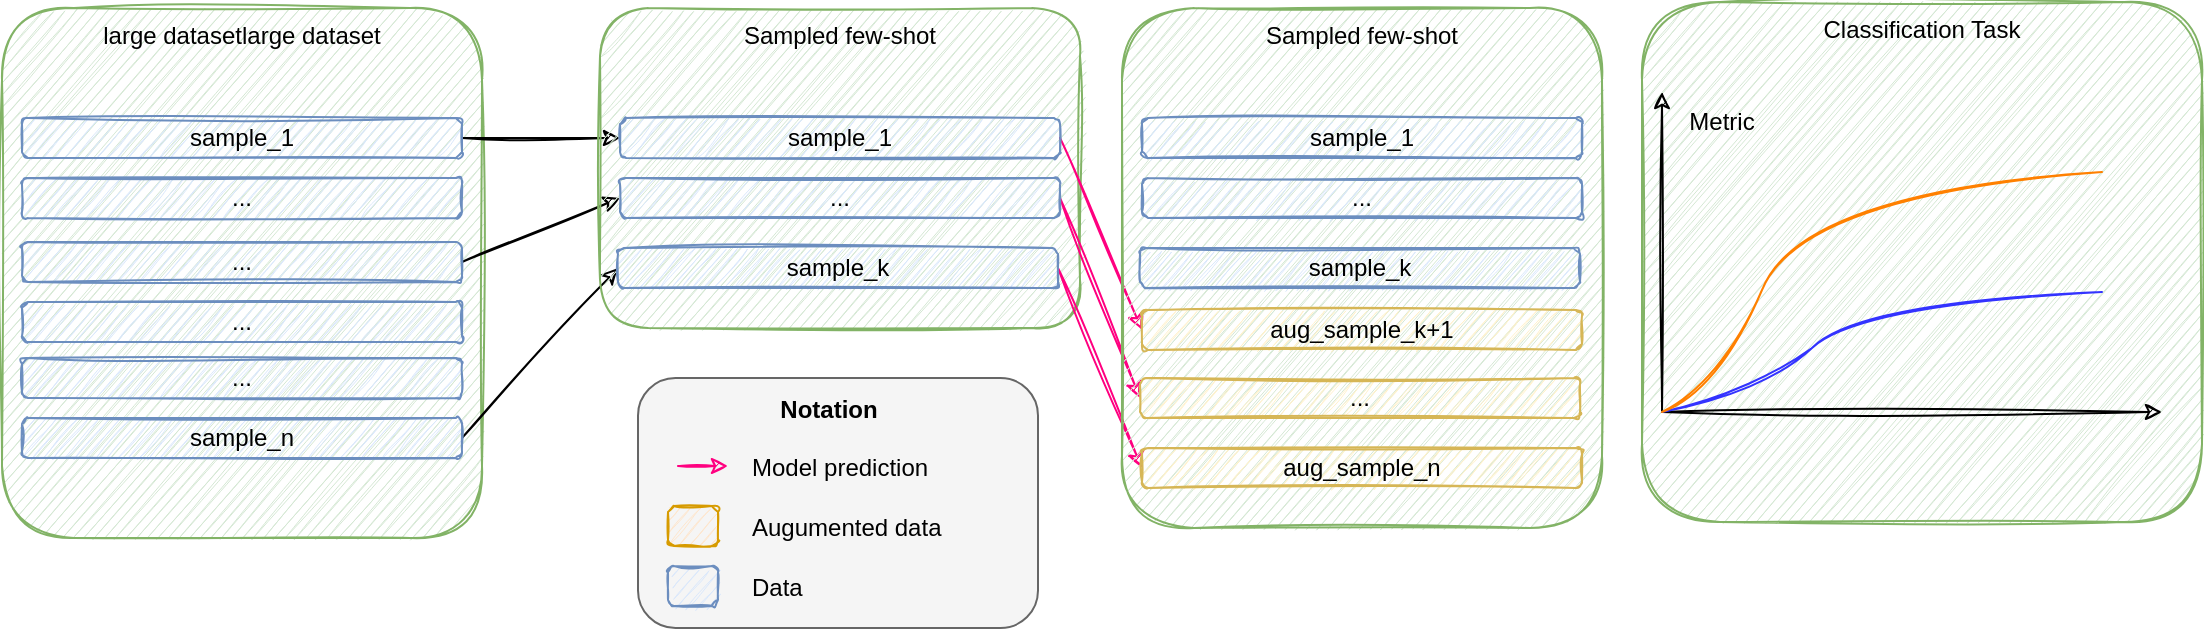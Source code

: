 <mxfile scale="20" border="0"><diagram id="JiY-4NT--k2RLMTN0FeM" name="Page-1"><mxGraphModel dx="1389" dy="1071" grid="1" gridSize="10" guides="1" tooltips="1" connect="1" arrows="1" fold="1" page="1" pageScale="1" pageWidth="413" pageHeight="583" math="0" shadow="0"><root><mxCell id="0"/><mxCell id="1" parent="0"/><mxCell id="2" value="large datasetlarge dataset" style="rounded=1;whiteSpace=wrap;html=1;verticalAlign=top;fillColor=#d5e8d4;strokeColor=#82b366;sketch=1;" parent="1" vertex="1"><mxGeometry x="270" y="-200" width="240" height="265" as="geometry"/></mxCell><mxCell id="3" style="edgeStyle=none;html=1;exitX=1;exitY=0.5;exitDx=0;exitDy=0;entryX=0;entryY=0.5;entryDx=0;entryDy=0;sketch=1;" parent="1" source="4" target="14" edge="1"><mxGeometry relative="1" as="geometry"/></mxCell><mxCell id="4" value="&lt;span&gt;sample_1&lt;/span&gt;" style="rounded=1;whiteSpace=wrap;html=1;fillColor=#dae8fc;strokeColor=#6c8ebf;sketch=1;" parent="1" vertex="1"><mxGeometry x="280" y="-145" width="220" height="20" as="geometry"/></mxCell><mxCell id="5" value="..." style="rounded=1;whiteSpace=wrap;html=1;fillColor=#dae8fc;strokeColor=#6c8ebf;sketch=1;" parent="1" vertex="1"><mxGeometry x="280" y="-115" width="220" height="20" as="geometry"/></mxCell><mxCell id="6" value="..." style="rounded=1;whiteSpace=wrap;html=1;fillColor=#dae8fc;strokeColor=#6c8ebf;sketch=1;" parent="1" vertex="1"><mxGeometry x="280" y="-25" width="220" height="20" as="geometry"/></mxCell><mxCell id="7" style="edgeStyle=none;html=1;exitX=1;exitY=0.5;exitDx=0;exitDy=0;entryX=0;entryY=0.5;entryDx=0;entryDy=0;sketch=1;" parent="1" source="8" target="18" edge="1"><mxGeometry relative="1" as="geometry"/></mxCell><mxCell id="8" value="sample_n" style="rounded=1;whiteSpace=wrap;html=1;fillColor=#dae8fc;strokeColor=#6c8ebf;sketch=1;" parent="1" vertex="1"><mxGeometry x="280" y="5" width="220" height="20" as="geometry"/></mxCell><mxCell id="9" style="edgeStyle=none;html=1;exitX=1;exitY=0.5;exitDx=0;exitDy=0;entryX=0;entryY=0.5;entryDx=0;entryDy=0;sketch=1;" parent="1" source="10" target="16" edge="1"><mxGeometry relative="1" as="geometry"/></mxCell><mxCell id="10" value="..." style="rounded=1;whiteSpace=wrap;html=1;fillColor=#dae8fc;strokeColor=#6c8ebf;sketch=1;" parent="1" vertex="1"><mxGeometry x="280" y="-83" width="220" height="20" as="geometry"/></mxCell><mxCell id="11" value="..." style="rounded=1;whiteSpace=wrap;html=1;fillColor=#dae8fc;strokeColor=#6c8ebf;sketch=1;" parent="1" vertex="1"><mxGeometry x="280" y="-53" width="220" height="20" as="geometry"/></mxCell><mxCell id="12" value="Sampled few-shot" style="rounded=1;whiteSpace=wrap;html=1;verticalAlign=top;fillColor=#d5e8d4;strokeColor=#82b366;sketch=1;" parent="1" vertex="1"><mxGeometry x="569" y="-200" width="240" height="160" as="geometry"/></mxCell><mxCell id="13" style="edgeStyle=none;sketch=1;html=1;exitX=1;exitY=0.5;exitDx=0;exitDy=0;entryX=0;entryY=0.5;entryDx=0;entryDy=0;strokeColor=#FF0080;" parent="1" source="14" target="23" edge="1"><mxGeometry relative="1" as="geometry"/></mxCell><mxCell id="14" value="&lt;span&gt;sample_1&lt;/span&gt;" style="rounded=1;whiteSpace=wrap;html=1;fillColor=#dae8fc;strokeColor=#6c8ebf;sketch=1;" parent="1" vertex="1"><mxGeometry x="579" y="-145" width="220" height="20" as="geometry"/></mxCell><mxCell id="15" style="edgeStyle=none;sketch=1;html=1;exitX=1;exitY=0.5;exitDx=0;exitDy=0;entryX=0;entryY=0.5;entryDx=0;entryDy=0;strokeColor=#FF0080;" parent="1" source="16" target="24" edge="1"><mxGeometry relative="1" as="geometry"/></mxCell><mxCell id="16" value="..." style="rounded=1;whiteSpace=wrap;html=1;fillColor=#dae8fc;strokeColor=#6c8ebf;sketch=1;" parent="1" vertex="1"><mxGeometry x="579" y="-115" width="220" height="20" as="geometry"/></mxCell><mxCell id="17" style="edgeStyle=none;sketch=1;html=1;exitX=1;exitY=0.5;exitDx=0;exitDy=0;entryX=0;entryY=0.5;entryDx=0;entryDy=0;strokeColor=#FF0080;" parent="1" source="18" target="25" edge="1"><mxGeometry relative="1" as="geometry"/></mxCell><mxCell id="18" value="sample_k" style="rounded=1;whiteSpace=wrap;html=1;fillColor=#dae8fc;strokeColor=#6c8ebf;sketch=1;" parent="1" vertex="1"><mxGeometry x="578" y="-80" width="220" height="20" as="geometry"/></mxCell><mxCell id="19" value="Sampled few-shot" style="rounded=1;whiteSpace=wrap;html=1;verticalAlign=top;fillColor=#d5e8d4;strokeColor=#82b366;sketch=1;" parent="1" vertex="1"><mxGeometry x="830" y="-200" width="240" height="260" as="geometry"/></mxCell><mxCell id="20" value="&lt;span&gt;sample_1&lt;/span&gt;" style="rounded=1;whiteSpace=wrap;html=1;fillColor=#dae8fc;strokeColor=#6c8ebf;sketch=1;" parent="1" vertex="1"><mxGeometry x="840" y="-145" width="220" height="20" as="geometry"/></mxCell><mxCell id="21" value="..." style="rounded=1;whiteSpace=wrap;html=1;fillColor=#dae8fc;strokeColor=#6c8ebf;sketch=1;" parent="1" vertex="1"><mxGeometry x="840" y="-115" width="220" height="20" as="geometry"/></mxCell><mxCell id="22" value="sample_k" style="rounded=1;whiteSpace=wrap;html=1;fillColor=#dae8fc;strokeColor=#6c8ebf;sketch=1;" parent="1" vertex="1"><mxGeometry x="839" y="-80" width="220" height="20" as="geometry"/></mxCell><mxCell id="23" value="aug_sample_k+1" style="rounded=1;whiteSpace=wrap;html=1;fillColor=#fff2cc;strokeColor=#d6b656;sketch=1;" parent="1" vertex="1"><mxGeometry x="840" y="-49" width="220" height="20" as="geometry"/></mxCell><mxCell id="24" value="..." style="rounded=1;whiteSpace=wrap;html=1;fillColor=#fff2cc;strokeColor=#d6b656;sketch=1;" parent="1" vertex="1"><mxGeometry x="839" y="-15" width="220" height="20" as="geometry"/></mxCell><mxCell id="25" value="aug_sample_n" style="rounded=1;whiteSpace=wrap;html=1;fillColor=#fff2cc;strokeColor=#d6b656;sketch=1;" parent="1" vertex="1"><mxGeometry x="840" y="20" width="220" height="20" as="geometry"/></mxCell><mxCell id="26" value="" style="rounded=1;whiteSpace=wrap;html=1;fontSize=17;fillColor=#f5f5f5;fontColor=#333333;strokeColor=#666666;" parent="1" vertex="1"><mxGeometry x="588" y="-15" width="200" height="125" as="geometry"/></mxCell><mxCell id="27" style="edgeStyle=none;sketch=1;html=1;exitX=1;exitY=0.5;exitDx=0;exitDy=0;entryX=0;entryY=0.5;entryDx=0;entryDy=0;strokeColor=#FF0080;" parent="1" edge="1"><mxGeometry relative="1" as="geometry"><mxPoint x="608" y="29" as="sourcePoint"/><mxPoint x="633" y="29" as="targetPoint"/></mxGeometry></mxCell><mxCell id="28" value="&lt;font style=&quot;font-size: 12px&quot;&gt;Model prediction&lt;/font&gt;" style="text;html=1;strokeColor=none;fillColor=none;align=left;verticalAlign=middle;whiteSpace=wrap;rounded=0;fontSize=17;" parent="1" vertex="1"><mxGeometry x="643" y="14" width="145" height="30" as="geometry"/></mxCell><mxCell id="29" value="" style="rounded=1;whiteSpace=wrap;html=1;fillColor=#ffe6cc;strokeColor=#d79b00;sketch=1;" parent="1" vertex="1"><mxGeometry x="603" y="49" width="25" height="20" as="geometry"/></mxCell><mxCell id="30" value="&lt;font style=&quot;font-size: 12px&quot;&gt;Augumented data&lt;/font&gt;" style="text;html=1;strokeColor=none;fillColor=none;align=left;verticalAlign=middle;whiteSpace=wrap;rounded=0;fontSize=17;" parent="1" vertex="1"><mxGeometry x="643" y="44" width="145" height="30" as="geometry"/></mxCell><mxCell id="31" value="" style="rounded=1;whiteSpace=wrap;html=1;fillColor=#dae8fc;strokeColor=#6c8ebf;sketch=1;" parent="1" vertex="1"><mxGeometry x="603" y="79" width="25" height="20" as="geometry"/></mxCell><mxCell id="32" value="&lt;font style=&quot;font-size: 12px&quot;&gt;Data&lt;/font&gt;" style="text;html=1;strokeColor=none;fillColor=none;align=left;verticalAlign=middle;whiteSpace=wrap;rounded=0;fontSize=17;" parent="1" vertex="1"><mxGeometry x="643" y="74" width="145" height="30" as="geometry"/></mxCell><mxCell id="33" value="&lt;b&gt;&lt;font style=&quot;font-size: 12px&quot;&gt;Notation&lt;/font&gt;&lt;/b&gt;" style="text;html=1;strokeColor=none;fillColor=none;align=center;verticalAlign=middle;whiteSpace=wrap;rounded=0;fontSize=17;" parent="1" vertex="1"><mxGeometry x="595.5" y="-15" width="175" height="30" as="geometry"/></mxCell><mxCell id="34" value="Classification Task" style="rounded=1;whiteSpace=wrap;html=1;verticalAlign=top;fillColor=#d5e8d4;strokeColor=#82b366;sketch=1;" parent="1" vertex="1"><mxGeometry x="1090" y="-203" width="280" height="260" as="geometry"/></mxCell><mxCell id="35" value="" style="endArrow=classic;html=1;sketch=1;strokeColor=#000000;" parent="1" edge="1"><mxGeometry width="50" height="50" relative="1" as="geometry"><mxPoint x="1100" y="2" as="sourcePoint"/><mxPoint x="1100" y="-158" as="targetPoint"/></mxGeometry></mxCell><mxCell id="36" value="" style="endArrow=classic;html=1;sketch=1;strokeColor=#000000;" parent="1" edge="1"><mxGeometry width="50" height="50" relative="1" as="geometry"><mxPoint x="1100" y="2" as="sourcePoint"/><mxPoint x="1350" y="2" as="targetPoint"/></mxGeometry></mxCell><mxCell id="37" value="" style="curved=1;endArrow=none;html=1;sketch=1;strokeColor=#3333FF;endFill=0;" parent="1" edge="1"><mxGeometry width="50" height="50" relative="1" as="geometry"><mxPoint x="1100" y="2" as="sourcePoint"/><mxPoint x="1320" y="-58" as="targetPoint"/><Array as="points"><mxPoint x="1150" y="-10"/><mxPoint x="1200" y="-50"/></Array></mxGeometry></mxCell><mxCell id="38" value="" style="curved=1;endArrow=none;html=1;sketch=1;strokeColor=#FF8000;endFill=0;" parent="1" edge="1"><mxGeometry width="50" height="50" relative="1" as="geometry"><mxPoint x="1100" y="2" as="sourcePoint"/><mxPoint x="1320" y="-118" as="targetPoint"/><Array as="points"><mxPoint x="1130" y="-10"/><mxPoint x="1170" y="-108"/></Array></mxGeometry></mxCell><mxCell id="39" value="Metric" style="text;html=1;strokeColor=none;fillColor=none;align=center;verticalAlign=middle;whiteSpace=wrap;rounded=0;" parent="1" vertex="1"><mxGeometry x="1100" y="-158" width="60" height="30" as="geometry"/></mxCell></root></mxGraphModel></diagram></mxfile>